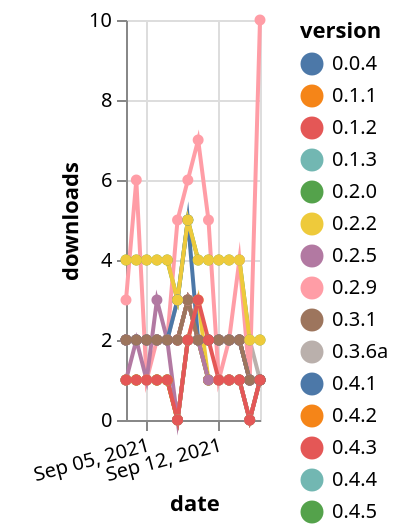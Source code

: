 {"$schema": "https://vega.github.io/schema/vega-lite/v5.json", "description": "A simple bar chart with embedded data.", "data": {"values": [{"date": "2021-09-03", "total": 763, "delta": 1, "version": "0.4.6"}, {"date": "2021-09-04", "total": 764, "delta": 1, "version": "0.4.6"}, {"date": "2021-09-05", "total": 765, "delta": 1, "version": "0.4.6"}, {"date": "2021-09-06", "total": 766, "delta": 1, "version": "0.4.6"}, {"date": "2021-09-07", "total": 767, "delta": 1, "version": "0.4.6"}, {"date": "2021-09-08", "total": 767, "delta": 0, "version": "0.4.6"}, {"date": "2021-09-09", "total": 769, "delta": 2, "version": "0.4.6"}, {"date": "2021-09-10", "total": 772, "delta": 3, "version": "0.4.6"}, {"date": "2021-09-11", "total": 773, "delta": 1, "version": "0.4.6"}, {"date": "2021-09-12", "total": 774, "delta": 1, "version": "0.4.6"}, {"date": "2021-09-13", "total": 775, "delta": 1, "version": "0.4.6"}, {"date": "2021-09-14", "total": 776, "delta": 1, "version": "0.4.6"}, {"date": "2021-09-15", "total": 777, "delta": 1, "version": "0.4.6"}, {"date": "2021-09-16", "total": 778, "delta": 1, "version": "0.4.6"}, {"date": "2021-09-03", "total": 4776, "delta": 4, "version": "0.2.0"}, {"date": "2021-09-04", "total": 4780, "delta": 4, "version": "0.2.0"}, {"date": "2021-09-05", "total": 4784, "delta": 4, "version": "0.2.0"}, {"date": "2021-09-06", "total": 4788, "delta": 4, "version": "0.2.0"}, {"date": "2021-09-07", "total": 4792, "delta": 4, "version": "0.2.0"}, {"date": "2021-09-08", "total": 4795, "delta": 3, "version": "0.2.0"}, {"date": "2021-09-09", "total": 4800, "delta": 5, "version": "0.2.0"}, {"date": "2021-09-10", "total": 4804, "delta": 4, "version": "0.2.0"}, {"date": "2021-09-11", "total": 4808, "delta": 4, "version": "0.2.0"}, {"date": "2021-09-12", "total": 4812, "delta": 4, "version": "0.2.0"}, {"date": "2021-09-13", "total": 4816, "delta": 4, "version": "0.2.0"}, {"date": "2021-09-14", "total": 4820, "delta": 4, "version": "0.2.0"}, {"date": "2021-09-15", "total": 4822, "delta": 2, "version": "0.2.0"}, {"date": "2021-09-16", "total": 4824, "delta": 2, "version": "0.2.0"}, {"date": "2021-09-03", "total": 2979, "delta": 2, "version": "0.1.3"}, {"date": "2021-09-04", "total": 2981, "delta": 2, "version": "0.1.3"}, {"date": "2021-09-05", "total": 2983, "delta": 2, "version": "0.1.3"}, {"date": "2021-09-06", "total": 2985, "delta": 2, "version": "0.1.3"}, {"date": "2021-09-07", "total": 2987, "delta": 2, "version": "0.1.3"}, {"date": "2021-09-08", "total": 2989, "delta": 2, "version": "0.1.3"}, {"date": "2021-09-09", "total": 2992, "delta": 3, "version": "0.1.3"}, {"date": "2021-09-10", "total": 2994, "delta": 2, "version": "0.1.3"}, {"date": "2021-09-11", "total": 2996, "delta": 2, "version": "0.1.3"}, {"date": "2021-09-12", "total": 2998, "delta": 2, "version": "0.1.3"}, {"date": "2021-09-13", "total": 3000, "delta": 2, "version": "0.1.3"}, {"date": "2021-09-14", "total": 3002, "delta": 2, "version": "0.1.3"}, {"date": "2021-09-15", "total": 3003, "delta": 1, "version": "0.1.3"}, {"date": "2021-09-16", "total": 3004, "delta": 1, "version": "0.1.3"}, {"date": "2021-09-03", "total": 4817, "delta": 2, "version": "0.2.9"}, {"date": "2021-09-04", "total": 4819, "delta": 2, "version": "0.2.9"}, {"date": "2021-09-05", "total": 4821, "delta": 2, "version": "0.2.9"}, {"date": "2021-09-06", "total": 4823, "delta": 2, "version": "0.2.9"}, {"date": "2021-09-07", "total": 4825, "delta": 2, "version": "0.2.9"}, {"date": "2021-09-08", "total": 4827, "delta": 2, "version": "0.2.9"}, {"date": "2021-09-09", "total": 4830, "delta": 3, "version": "0.2.9"}, {"date": "2021-09-10", "total": 4832, "delta": 2, "version": "0.2.9"}, {"date": "2021-09-11", "total": 4834, "delta": 2, "version": "0.2.9"}, {"date": "2021-09-12", "total": 4836, "delta": 2, "version": "0.2.9"}, {"date": "2021-09-13", "total": 4838, "delta": 2, "version": "0.2.9"}, {"date": "2021-09-14", "total": 4840, "delta": 2, "version": "0.2.9"}, {"date": "2021-09-15", "total": 4841, "delta": 1, "version": "0.2.9"}, {"date": "2021-09-16", "total": 4842, "delta": 1, "version": "0.2.9"}, {"date": "2021-09-03", "total": 2538, "delta": 2, "version": "0.1.2"}, {"date": "2021-09-04", "total": 2540, "delta": 2, "version": "0.1.2"}, {"date": "2021-09-05", "total": 2542, "delta": 2, "version": "0.1.2"}, {"date": "2021-09-06", "total": 2544, "delta": 2, "version": "0.1.2"}, {"date": "2021-09-07", "total": 2546, "delta": 2, "version": "0.1.2"}, {"date": "2021-09-08", "total": 2548, "delta": 2, "version": "0.1.2"}, {"date": "2021-09-09", "total": 2551, "delta": 3, "version": "0.1.2"}, {"date": "2021-09-10", "total": 2553, "delta": 2, "version": "0.1.2"}, {"date": "2021-09-11", "total": 2555, "delta": 2, "version": "0.1.2"}, {"date": "2021-09-12", "total": 2557, "delta": 2, "version": "0.1.2"}, {"date": "2021-09-13", "total": 2559, "delta": 2, "version": "0.1.2"}, {"date": "2021-09-14", "total": 2561, "delta": 2, "version": "0.1.2"}, {"date": "2021-09-15", "total": 2562, "delta": 1, "version": "0.1.2"}, {"date": "2021-09-16", "total": 2563, "delta": 1, "version": "0.1.2"}, {"date": "2021-09-03", "total": 2529, "delta": 2, "version": "0.0.4"}, {"date": "2021-09-04", "total": 2531, "delta": 2, "version": "0.0.4"}, {"date": "2021-09-05", "total": 2533, "delta": 2, "version": "0.0.4"}, {"date": "2021-09-06", "total": 2535, "delta": 2, "version": "0.0.4"}, {"date": "2021-09-07", "total": 2537, "delta": 2, "version": "0.0.4"}, {"date": "2021-09-08", "total": 2539, "delta": 2, "version": "0.0.4"}, {"date": "2021-09-09", "total": 2542, "delta": 3, "version": "0.0.4"}, {"date": "2021-09-10", "total": 2544, "delta": 2, "version": "0.0.4"}, {"date": "2021-09-11", "total": 2546, "delta": 2, "version": "0.0.4"}, {"date": "2021-09-12", "total": 2548, "delta": 2, "version": "0.0.4"}, {"date": "2021-09-13", "total": 2550, "delta": 2, "version": "0.0.4"}, {"date": "2021-09-14", "total": 2552, "delta": 2, "version": "0.0.4"}, {"date": "2021-09-15", "total": 2553, "delta": 1, "version": "0.0.4"}, {"date": "2021-09-16", "total": 2554, "delta": 1, "version": "0.0.4"}, {"date": "2021-09-03", "total": 2343, "delta": 2, "version": "0.3.6a"}, {"date": "2021-09-04", "total": 2345, "delta": 2, "version": "0.3.6a"}, {"date": "2021-09-05", "total": 2347, "delta": 2, "version": "0.3.6a"}, {"date": "2021-09-06", "total": 2349, "delta": 2, "version": "0.3.6a"}, {"date": "2021-09-07", "total": 2351, "delta": 2, "version": "0.3.6a"}, {"date": "2021-09-08", "total": 2354, "delta": 3, "version": "0.3.6a"}, {"date": "2021-09-09", "total": 2357, "delta": 3, "version": "0.3.6a"}, {"date": "2021-09-10", "total": 2359, "delta": 2, "version": "0.3.6a"}, {"date": "2021-09-11", "total": 2361, "delta": 2, "version": "0.3.6a"}, {"date": "2021-09-12", "total": 2363, "delta": 2, "version": "0.3.6a"}, {"date": "2021-09-13", "total": 2365, "delta": 2, "version": "0.3.6a"}, {"date": "2021-09-14", "total": 2367, "delta": 2, "version": "0.3.6a"}, {"date": "2021-09-15", "total": 2369, "delta": 2, "version": "0.3.6a"}, {"date": "2021-09-16", "total": 2370, "delta": 1, "version": "0.3.6a"}, {"date": "2021-09-03", "total": 227, "delta": 1, "version": "0.4.4"}, {"date": "2021-09-04", "total": 228, "delta": 1, "version": "0.4.4"}, {"date": "2021-09-05", "total": 229, "delta": 1, "version": "0.4.4"}, {"date": "2021-09-06", "total": 230, "delta": 1, "version": "0.4.4"}, {"date": "2021-09-07", "total": 231, "delta": 1, "version": "0.4.4"}, {"date": "2021-09-08", "total": 231, "delta": 0, "version": "0.4.4"}, {"date": "2021-09-09", "total": 233, "delta": 2, "version": "0.4.4"}, {"date": "2021-09-10", "total": 235, "delta": 2, "version": "0.4.4"}, {"date": "2021-09-11", "total": 236, "delta": 1, "version": "0.4.4"}, {"date": "2021-09-12", "total": 237, "delta": 1, "version": "0.4.4"}, {"date": "2021-09-13", "total": 238, "delta": 1, "version": "0.4.4"}, {"date": "2021-09-14", "total": 239, "delta": 1, "version": "0.4.4"}, {"date": "2021-09-15", "total": 239, "delta": 0, "version": "0.4.4"}, {"date": "2021-09-16", "total": 240, "delta": 1, "version": "0.4.4"}, {"date": "2021-09-03", "total": 186, "delta": 1, "version": "0.4.5"}, {"date": "2021-09-04", "total": 187, "delta": 1, "version": "0.4.5"}, {"date": "2021-09-05", "total": 188, "delta": 1, "version": "0.4.5"}, {"date": "2021-09-06", "total": 189, "delta": 1, "version": "0.4.5"}, {"date": "2021-09-07", "total": 190, "delta": 1, "version": "0.4.5"}, {"date": "2021-09-08", "total": 190, "delta": 0, "version": "0.4.5"}, {"date": "2021-09-09", "total": 192, "delta": 2, "version": "0.4.5"}, {"date": "2021-09-10", "total": 194, "delta": 2, "version": "0.4.5"}, {"date": "2021-09-11", "total": 195, "delta": 1, "version": "0.4.5"}, {"date": "2021-09-12", "total": 196, "delta": 1, "version": "0.4.5"}, {"date": "2021-09-13", "total": 197, "delta": 1, "version": "0.4.5"}, {"date": "2021-09-14", "total": 198, "delta": 1, "version": "0.4.5"}, {"date": "2021-09-15", "total": 198, "delta": 0, "version": "0.4.5"}, {"date": "2021-09-16", "total": 199, "delta": 1, "version": "0.4.5"}, {"date": "2021-09-03", "total": 2379, "delta": 1, "version": "0.4.2"}, {"date": "2021-09-04", "total": 2380, "delta": 1, "version": "0.4.2"}, {"date": "2021-09-05", "total": 2381, "delta": 1, "version": "0.4.2"}, {"date": "2021-09-06", "total": 2382, "delta": 1, "version": "0.4.2"}, {"date": "2021-09-07", "total": 2383, "delta": 1, "version": "0.4.2"}, {"date": "2021-09-08", "total": 2383, "delta": 0, "version": "0.4.2"}, {"date": "2021-09-09", "total": 2385, "delta": 2, "version": "0.4.2"}, {"date": "2021-09-10", "total": 2387, "delta": 2, "version": "0.4.2"}, {"date": "2021-09-11", "total": 2388, "delta": 1, "version": "0.4.2"}, {"date": "2021-09-12", "total": 2389, "delta": 1, "version": "0.4.2"}, {"date": "2021-09-13", "total": 2390, "delta": 1, "version": "0.4.2"}, {"date": "2021-09-14", "total": 2391, "delta": 1, "version": "0.4.2"}, {"date": "2021-09-15", "total": 2391, "delta": 0, "version": "0.4.2"}, {"date": "2021-09-16", "total": 2392, "delta": 1, "version": "0.4.2"}, {"date": "2021-09-03", "total": 2561, "delta": 2, "version": "0.1.1"}, {"date": "2021-09-04", "total": 2563, "delta": 2, "version": "0.1.1"}, {"date": "2021-09-05", "total": 2565, "delta": 2, "version": "0.1.1"}, {"date": "2021-09-06", "total": 2567, "delta": 2, "version": "0.1.1"}, {"date": "2021-09-07", "total": 2569, "delta": 2, "version": "0.1.1"}, {"date": "2021-09-08", "total": 2571, "delta": 2, "version": "0.1.1"}, {"date": "2021-09-09", "total": 2574, "delta": 3, "version": "0.1.1"}, {"date": "2021-09-10", "total": 2576, "delta": 2, "version": "0.1.1"}, {"date": "2021-09-11", "total": 2578, "delta": 2, "version": "0.1.1"}, {"date": "2021-09-12", "total": 2580, "delta": 2, "version": "0.1.1"}, {"date": "2021-09-13", "total": 2582, "delta": 2, "version": "0.1.1"}, {"date": "2021-09-14", "total": 2584, "delta": 2, "version": "0.1.1"}, {"date": "2021-09-15", "total": 2585, "delta": 1, "version": "0.1.1"}, {"date": "2021-09-16", "total": 2586, "delta": 1, "version": "0.1.1"}, {"date": "2021-09-03", "total": 326, "delta": 3, "version": "0.4.8"}, {"date": "2021-09-04", "total": 332, "delta": 6, "version": "0.4.8"}, {"date": "2021-09-05", "total": 333, "delta": 1, "version": "0.4.8"}, {"date": "2021-09-06", "total": 335, "delta": 2, "version": "0.4.8"}, {"date": "2021-09-07", "total": 337, "delta": 2, "version": "0.4.8"}, {"date": "2021-09-08", "total": 342, "delta": 5, "version": "0.4.8"}, {"date": "2021-09-09", "total": 348, "delta": 6, "version": "0.4.8"}, {"date": "2021-09-10", "total": 355, "delta": 7, "version": "0.4.8"}, {"date": "2021-09-11", "total": 360, "delta": 5, "version": "0.4.8"}, {"date": "2021-09-12", "total": 361, "delta": 1, "version": "0.4.8"}, {"date": "2021-09-13", "total": 363, "delta": 2, "version": "0.4.8"}, {"date": "2021-09-14", "total": 367, "delta": 4, "version": "0.4.8"}, {"date": "2021-09-15", "total": 368, "delta": 1, "version": "0.4.8"}, {"date": "2021-09-16", "total": 378, "delta": 10, "version": "0.4.8"}, {"date": "2021-09-03", "total": 3576, "delta": 2, "version": "0.2.5"}, {"date": "2021-09-04", "total": 3578, "delta": 2, "version": "0.2.5"}, {"date": "2021-09-05", "total": 3580, "delta": 2, "version": "0.2.5"}, {"date": "2021-09-06", "total": 3582, "delta": 2, "version": "0.2.5"}, {"date": "2021-09-07", "total": 3584, "delta": 2, "version": "0.2.5"}, {"date": "2021-09-08", "total": 3586, "delta": 2, "version": "0.2.5"}, {"date": "2021-09-09", "total": 3589, "delta": 3, "version": "0.2.5"}, {"date": "2021-09-10", "total": 3591, "delta": 2, "version": "0.2.5"}, {"date": "2021-09-11", "total": 3593, "delta": 2, "version": "0.2.5"}, {"date": "2021-09-12", "total": 3595, "delta": 2, "version": "0.2.5"}, {"date": "2021-09-13", "total": 3597, "delta": 2, "version": "0.2.5"}, {"date": "2021-09-14", "total": 3599, "delta": 2, "version": "0.2.5"}, {"date": "2021-09-15", "total": 3600, "delta": 1, "version": "0.2.5"}, {"date": "2021-09-16", "total": 3601, "delta": 1, "version": "0.2.5"}, {"date": "2021-09-03", "total": 1550, "delta": 1, "version": "0.4.7"}, {"date": "2021-09-04", "total": 1552, "delta": 2, "version": "0.4.7"}, {"date": "2021-09-05", "total": 1553, "delta": 1, "version": "0.4.7"}, {"date": "2021-09-06", "total": 1556, "delta": 3, "version": "0.4.7"}, {"date": "2021-09-07", "total": 1558, "delta": 2, "version": "0.4.7"}, {"date": "2021-09-08", "total": 1558, "delta": 0, "version": "0.4.7"}, {"date": "2021-09-09", "total": 1560, "delta": 2, "version": "0.4.7"}, {"date": "2021-09-10", "total": 1562, "delta": 2, "version": "0.4.7"}, {"date": "2021-09-11", "total": 1563, "delta": 1, "version": "0.4.7"}, {"date": "2021-09-12", "total": 1564, "delta": 1, "version": "0.4.7"}, {"date": "2021-09-13", "total": 1565, "delta": 1, "version": "0.4.7"}, {"date": "2021-09-14", "total": 1566, "delta": 1, "version": "0.4.7"}, {"date": "2021-09-15", "total": 1566, "delta": 0, "version": "0.4.7"}, {"date": "2021-09-16", "total": 1567, "delta": 1, "version": "0.4.7"}, {"date": "2021-09-03", "total": 2774, "delta": 2, "version": "0.4.1"}, {"date": "2021-09-04", "total": 2776, "delta": 2, "version": "0.4.1"}, {"date": "2021-09-05", "total": 2778, "delta": 2, "version": "0.4.1"}, {"date": "2021-09-06", "total": 2780, "delta": 2, "version": "0.4.1"}, {"date": "2021-09-07", "total": 2782, "delta": 2, "version": "0.4.1"}, {"date": "2021-09-08", "total": 2785, "delta": 3, "version": "0.4.1"}, {"date": "2021-09-09", "total": 2790, "delta": 5, "version": "0.4.1"}, {"date": "2021-09-10", "total": 2792, "delta": 2, "version": "0.4.1"}, {"date": "2021-09-11", "total": 2794, "delta": 2, "version": "0.4.1"}, {"date": "2021-09-12", "total": 2796, "delta": 2, "version": "0.4.1"}, {"date": "2021-09-13", "total": 2798, "delta": 2, "version": "0.4.1"}, {"date": "2021-09-14", "total": 2800, "delta": 2, "version": "0.4.1"}, {"date": "2021-09-15", "total": 2801, "delta": 1, "version": "0.4.1"}, {"date": "2021-09-16", "total": 2802, "delta": 1, "version": "0.4.1"}, {"date": "2021-09-03", "total": 4947, "delta": 2, "version": "0.3.1"}, {"date": "2021-09-04", "total": 4949, "delta": 2, "version": "0.3.1"}, {"date": "2021-09-05", "total": 4951, "delta": 2, "version": "0.3.1"}, {"date": "2021-09-06", "total": 4953, "delta": 2, "version": "0.3.1"}, {"date": "2021-09-07", "total": 4955, "delta": 2, "version": "0.3.1"}, {"date": "2021-09-08", "total": 4957, "delta": 2, "version": "0.3.1"}, {"date": "2021-09-09", "total": 4960, "delta": 3, "version": "0.3.1"}, {"date": "2021-09-10", "total": 4962, "delta": 2, "version": "0.3.1"}, {"date": "2021-09-11", "total": 4964, "delta": 2, "version": "0.3.1"}, {"date": "2021-09-12", "total": 4966, "delta": 2, "version": "0.3.1"}, {"date": "2021-09-13", "total": 4968, "delta": 2, "version": "0.3.1"}, {"date": "2021-09-14", "total": 4970, "delta": 2, "version": "0.3.1"}, {"date": "2021-09-15", "total": 4971, "delta": 1, "version": "0.3.1"}, {"date": "2021-09-16", "total": 4972, "delta": 1, "version": "0.3.1"}, {"date": "2021-09-03", "total": 2981, "delta": 1, "version": "0.4.3"}, {"date": "2021-09-04", "total": 2982, "delta": 1, "version": "0.4.3"}, {"date": "2021-09-05", "total": 2983, "delta": 1, "version": "0.4.3"}, {"date": "2021-09-06", "total": 2984, "delta": 1, "version": "0.4.3"}, {"date": "2021-09-07", "total": 2985, "delta": 1, "version": "0.4.3"}, {"date": "2021-09-08", "total": 2985, "delta": 0, "version": "0.4.3"}, {"date": "2021-09-09", "total": 2987, "delta": 2, "version": "0.4.3"}, {"date": "2021-09-10", "total": 2990, "delta": 3, "version": "0.4.3"}, {"date": "2021-09-11", "total": 2992, "delta": 2, "version": "0.4.3"}, {"date": "2021-09-12", "total": 2993, "delta": 1, "version": "0.4.3"}, {"date": "2021-09-13", "total": 2994, "delta": 1, "version": "0.4.3"}, {"date": "2021-09-14", "total": 2995, "delta": 1, "version": "0.4.3"}, {"date": "2021-09-15", "total": 2995, "delta": 0, "version": "0.4.3"}, {"date": "2021-09-16", "total": 2996, "delta": 1, "version": "0.4.3"}, {"date": "2021-09-03", "total": 5056, "delta": 4, "version": "0.2.2"}, {"date": "2021-09-04", "total": 5060, "delta": 4, "version": "0.2.2"}, {"date": "2021-09-05", "total": 5064, "delta": 4, "version": "0.2.2"}, {"date": "2021-09-06", "total": 5068, "delta": 4, "version": "0.2.2"}, {"date": "2021-09-07", "total": 5072, "delta": 4, "version": "0.2.2"}, {"date": "2021-09-08", "total": 5075, "delta": 3, "version": "0.2.2"}, {"date": "2021-09-09", "total": 5080, "delta": 5, "version": "0.2.2"}, {"date": "2021-09-10", "total": 5084, "delta": 4, "version": "0.2.2"}, {"date": "2021-09-11", "total": 5088, "delta": 4, "version": "0.2.2"}, {"date": "2021-09-12", "total": 5092, "delta": 4, "version": "0.2.2"}, {"date": "2021-09-13", "total": 5096, "delta": 4, "version": "0.2.2"}, {"date": "2021-09-14", "total": 5100, "delta": 4, "version": "0.2.2"}, {"date": "2021-09-15", "total": 5102, "delta": 2, "version": "0.2.2"}, {"date": "2021-09-16", "total": 5104, "delta": 2, "version": "0.2.2"}]}, "width": "container", "mark": {"type": "line", "point": {"filled": true}}, "encoding": {"x": {"field": "date", "type": "temporal", "timeUnit": "yearmonthdate", "title": "date", "axis": {"labelAngle": -15}}, "y": {"field": "delta", "type": "quantitative", "title": "downloads"}, "color": {"field": "version", "type": "nominal"}, "tooltip": {"field": "delta"}}}